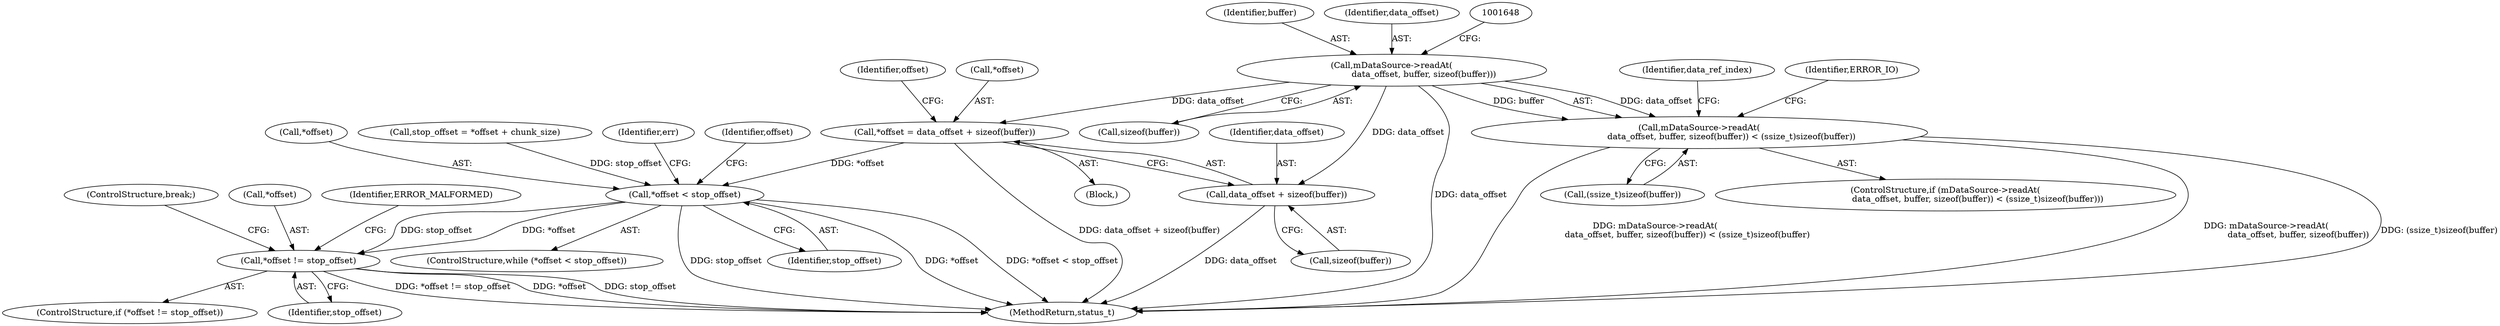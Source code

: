 digraph "0_Android_f4a88c8ed4f8186b3d6e2852993e063fc33ff231@API" {
"1001642" [label="(Call,mDataSource->readAt(\n                        data_offset, buffer, sizeof(buffer)))"];
"1001641" [label="(Call,mDataSource->readAt(\n                        data_offset, buffer, sizeof(buffer)) < (ssize_t)sizeof(buffer))"];
"1001722" [label="(Call,*offset = data_offset + sizeof(buffer))"];
"1001730" [label="(Call,*offset < stop_offset)"];
"1001751" [label="(Call,*offset != stop_offset)"];
"1001725" [label="(Call,data_offset + sizeof(buffer))"];
"1001644" [label="(Identifier,buffer)"];
"1001725" [label="(Call,data_offset + sizeof(buffer))"];
"1001723" [label="(Call,*offset)"];
"1001732" [label="(Identifier,offset)"];
"1001753" [label="(Identifier,offset)"];
"1001752" [label="(Call,*offset)"];
"1001647" [label="(Call,(ssize_t)sizeof(buffer))"];
"1001625" [label="(Block,)"];
"1001733" [label="(Identifier,stop_offset)"];
"1001726" [label="(Identifier,data_offset)"];
"1001751" [label="(Call,*offset != stop_offset)"];
"1001727" [label="(Call,sizeof(buffer))"];
"1001640" [label="(ControlStructure,if (mDataSource->readAt(\n                        data_offset, buffer, sizeof(buffer)) < (ssize_t)sizeof(buffer)))"];
"1001729" [label="(ControlStructure,while (*offset < stop_offset))"];
"1001731" [label="(Call,*offset)"];
"1001750" [label="(ControlStructure,if (*offset != stop_offset))"];
"1001722" [label="(Call,*offset = data_offset + sizeof(buffer))"];
"1001757" [label="(Identifier,ERROR_MALFORMED)"];
"1001656" [label="(Identifier,data_ref_index)"];
"1001645" [label="(Call,sizeof(buffer))"];
"1001641" [label="(Call,mDataSource->readAt(\n                        data_offset, buffer, sizeof(buffer)) < (ssize_t)sizeof(buffer))"];
"1001758" [label="(ControlStructure,break;)"];
"1001754" [label="(Identifier,stop_offset)"];
"1001716" [label="(Call,stop_offset = *offset + chunk_size)"];
"1002911" [label="(MethodReturn,status_t)"];
"1001643" [label="(Identifier,data_offset)"];
"1001730" [label="(Call,*offset < stop_offset)"];
"1001737" [label="(Identifier,err)"];
"1001642" [label="(Call,mDataSource->readAt(\n                        data_offset, buffer, sizeof(buffer)))"];
"1001653" [label="(Identifier,ERROR_IO)"];
"1001642" -> "1001641"  [label="AST: "];
"1001642" -> "1001645"  [label="CFG: "];
"1001643" -> "1001642"  [label="AST: "];
"1001644" -> "1001642"  [label="AST: "];
"1001645" -> "1001642"  [label="AST: "];
"1001648" -> "1001642"  [label="CFG: "];
"1001642" -> "1002911"  [label="DDG: data_offset"];
"1001642" -> "1001641"  [label="DDG: data_offset"];
"1001642" -> "1001641"  [label="DDG: buffer"];
"1001642" -> "1001722"  [label="DDG: data_offset"];
"1001642" -> "1001725"  [label="DDG: data_offset"];
"1001641" -> "1001640"  [label="AST: "];
"1001641" -> "1001647"  [label="CFG: "];
"1001647" -> "1001641"  [label="AST: "];
"1001653" -> "1001641"  [label="CFG: "];
"1001656" -> "1001641"  [label="CFG: "];
"1001641" -> "1002911"  [label="DDG: mDataSource->readAt(\n                        data_offset, buffer, sizeof(buffer))"];
"1001641" -> "1002911"  [label="DDG: (ssize_t)sizeof(buffer)"];
"1001641" -> "1002911"  [label="DDG: mDataSource->readAt(\n                        data_offset, buffer, sizeof(buffer)) < (ssize_t)sizeof(buffer)"];
"1001722" -> "1001625"  [label="AST: "];
"1001722" -> "1001725"  [label="CFG: "];
"1001723" -> "1001722"  [label="AST: "];
"1001725" -> "1001722"  [label="AST: "];
"1001732" -> "1001722"  [label="CFG: "];
"1001722" -> "1002911"  [label="DDG: data_offset + sizeof(buffer)"];
"1001722" -> "1001730"  [label="DDG: *offset"];
"1001730" -> "1001729"  [label="AST: "];
"1001730" -> "1001733"  [label="CFG: "];
"1001731" -> "1001730"  [label="AST: "];
"1001733" -> "1001730"  [label="AST: "];
"1001737" -> "1001730"  [label="CFG: "];
"1001753" -> "1001730"  [label="CFG: "];
"1001730" -> "1002911"  [label="DDG: *offset < stop_offset"];
"1001730" -> "1002911"  [label="DDG: *offset"];
"1001730" -> "1002911"  [label="DDG: stop_offset"];
"1001716" -> "1001730"  [label="DDG: stop_offset"];
"1001730" -> "1001751"  [label="DDG: *offset"];
"1001730" -> "1001751"  [label="DDG: stop_offset"];
"1001751" -> "1001750"  [label="AST: "];
"1001751" -> "1001754"  [label="CFG: "];
"1001752" -> "1001751"  [label="AST: "];
"1001754" -> "1001751"  [label="AST: "];
"1001757" -> "1001751"  [label="CFG: "];
"1001758" -> "1001751"  [label="CFG: "];
"1001751" -> "1002911"  [label="DDG: *offset != stop_offset"];
"1001751" -> "1002911"  [label="DDG: *offset"];
"1001751" -> "1002911"  [label="DDG: stop_offset"];
"1001725" -> "1001727"  [label="CFG: "];
"1001726" -> "1001725"  [label="AST: "];
"1001727" -> "1001725"  [label="AST: "];
"1001725" -> "1002911"  [label="DDG: data_offset"];
}
